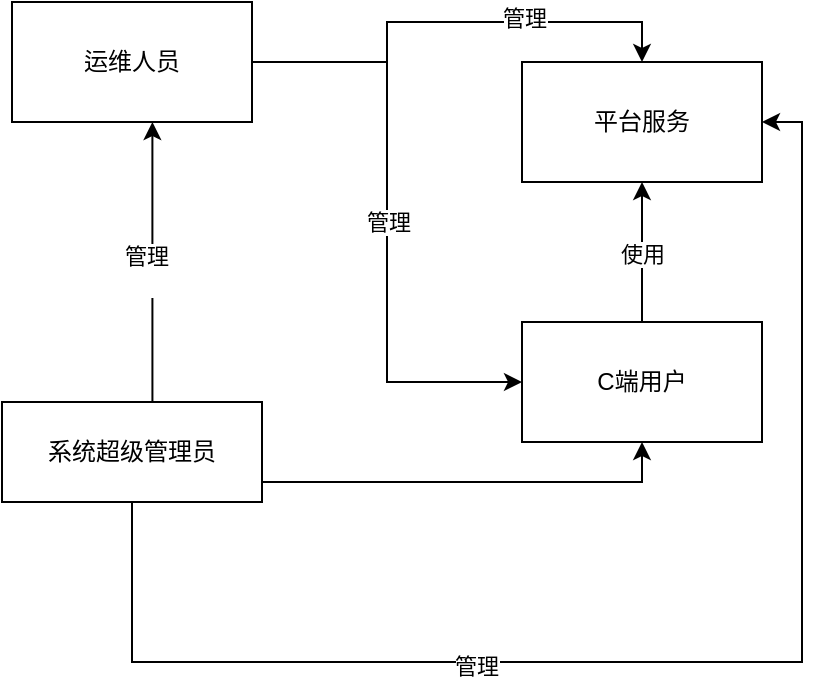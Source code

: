 <mxfile version="24.3.1" type="github">
  <diagram id="R2lEEEUBdFMjLlhIrx00" name="Page-1">
    <mxGraphModel dx="1188" dy="633" grid="1" gridSize="10" guides="1" tooltips="1" connect="1" arrows="1" fold="1" page="1" pageScale="1" pageWidth="850" pageHeight="1100" math="0" shadow="0" extFonts="Permanent Marker^https://fonts.googleapis.com/css?family=Permanent+Marker">
      <root>
        <mxCell id="0" />
        <mxCell id="1" parent="0" />
        <mxCell id="wOO2oih-19bR5QdUrCya-15" style="edgeStyle=orthogonalEdgeStyle;rounded=0;orthogonalLoop=1;jettySize=auto;html=1;entryX=0.5;entryY=1;entryDx=0;entryDy=0;" edge="1" parent="1" source="wOO2oih-19bR5QdUrCya-3" target="wOO2oih-19bR5QdUrCya-10">
          <mxGeometry relative="1" as="geometry">
            <Array as="points">
              <mxPoint x="450" y="340" />
            </Array>
          </mxGeometry>
        </mxCell>
        <mxCell id="wOO2oih-19bR5QdUrCya-20" style="edgeStyle=orthogonalEdgeStyle;rounded=0;orthogonalLoop=1;jettySize=auto;html=1;entryX=1;entryY=0.5;entryDx=0;entryDy=0;" edge="1" parent="1" source="wOO2oih-19bR5QdUrCya-3" target="wOO2oih-19bR5QdUrCya-12">
          <mxGeometry relative="1" as="geometry">
            <Array as="points">
              <mxPoint x="195" y="430" />
              <mxPoint x="530" y="430" />
              <mxPoint x="530" y="160" />
            </Array>
          </mxGeometry>
        </mxCell>
        <mxCell id="wOO2oih-19bR5QdUrCya-21" value="管理" style="edgeLabel;html=1;align=center;verticalAlign=middle;resizable=0;points=[];" vertex="1" connectable="0" parent="wOO2oih-19bR5QdUrCya-20">
          <mxGeometry x="-0.285" y="-2" relative="1" as="geometry">
            <mxPoint as="offset" />
          </mxGeometry>
        </mxCell>
        <mxCell id="wOO2oih-19bR5QdUrCya-3" value="系统超级管理员" style="rounded=0;whiteSpace=wrap;html=1;" vertex="1" parent="1">
          <mxGeometry x="130" y="300" width="130" height="50" as="geometry" />
        </mxCell>
        <mxCell id="wOO2oih-19bR5QdUrCya-14" style="edgeStyle=orthogonalEdgeStyle;rounded=0;orthogonalLoop=1;jettySize=auto;html=1;exitX=1;exitY=0.5;exitDx=0;exitDy=0;entryX=0;entryY=0.5;entryDx=0;entryDy=0;" edge="1" parent="1" source="wOO2oih-19bR5QdUrCya-4" target="wOO2oih-19bR5QdUrCya-10">
          <mxGeometry relative="1" as="geometry" />
        </mxCell>
        <mxCell id="wOO2oih-19bR5QdUrCya-16" value="管理" style="edgeLabel;html=1;align=center;verticalAlign=middle;resizable=0;points=[];" vertex="1" connectable="0" parent="wOO2oih-19bR5QdUrCya-14">
          <mxGeometry x="-0.004" relative="1" as="geometry">
            <mxPoint as="offset" />
          </mxGeometry>
        </mxCell>
        <mxCell id="wOO2oih-19bR5QdUrCya-18" style="edgeStyle=orthogonalEdgeStyle;rounded=0;orthogonalLoop=1;jettySize=auto;html=1;entryX=0.5;entryY=0;entryDx=0;entryDy=0;" edge="1" parent="1" source="wOO2oih-19bR5QdUrCya-4" target="wOO2oih-19bR5QdUrCya-12">
          <mxGeometry relative="1" as="geometry" />
        </mxCell>
        <mxCell id="wOO2oih-19bR5QdUrCya-19" value="管理" style="edgeLabel;html=1;align=center;verticalAlign=middle;resizable=0;points=[];" vertex="1" connectable="0" parent="wOO2oih-19bR5QdUrCya-18">
          <mxGeometry x="0.323" y="2" relative="1" as="geometry">
            <mxPoint as="offset" />
          </mxGeometry>
        </mxCell>
        <mxCell id="wOO2oih-19bR5QdUrCya-4" value="运维人员" style="rounded=0;whiteSpace=wrap;html=1;" vertex="1" parent="1">
          <mxGeometry x="135" y="100" width="120" height="60" as="geometry" />
        </mxCell>
        <mxCell id="wOO2oih-19bR5QdUrCya-5" style="edgeStyle=orthogonalEdgeStyle;rounded=0;orthogonalLoop=1;jettySize=auto;html=1;" edge="1" parent="1" target="wOO2oih-19bR5QdUrCya-4">
          <mxGeometry relative="1" as="geometry">
            <mxPoint x="205.22" y="299.64" as="sourcePoint" />
            <mxPoint x="194.78" y="220" as="targetPoint" />
            <Array as="points">
              <mxPoint x="205" y="200" />
              <mxPoint x="205" y="200" />
            </Array>
          </mxGeometry>
        </mxCell>
        <mxCell id="wOO2oih-19bR5QdUrCya-6" value="管理&lt;div&gt;&lt;br&gt;&lt;/div&gt;" style="edgeLabel;html=1;align=center;verticalAlign=middle;resizable=0;points=[];" vertex="1" connectable="0" parent="wOO2oih-19bR5QdUrCya-5">
          <mxGeometry x="-0.053" y="3" relative="1" as="geometry">
            <mxPoint as="offset" />
          </mxGeometry>
        </mxCell>
        <mxCell id="wOO2oih-19bR5QdUrCya-11" style="edgeStyle=orthogonalEdgeStyle;rounded=0;orthogonalLoop=1;jettySize=auto;html=1;" edge="1" parent="1" source="wOO2oih-19bR5QdUrCya-10" target="wOO2oih-19bR5QdUrCya-12">
          <mxGeometry relative="1" as="geometry">
            <mxPoint x="440" y="230" as="targetPoint" />
          </mxGeometry>
        </mxCell>
        <mxCell id="wOO2oih-19bR5QdUrCya-17" value="使用" style="edgeLabel;html=1;align=center;verticalAlign=middle;resizable=0;points=[];" vertex="1" connectable="0" parent="wOO2oih-19bR5QdUrCya-11">
          <mxGeometry x="-0.009" relative="1" as="geometry">
            <mxPoint as="offset" />
          </mxGeometry>
        </mxCell>
        <mxCell id="wOO2oih-19bR5QdUrCya-10" value="C端用户" style="rounded=0;whiteSpace=wrap;html=1;" vertex="1" parent="1">
          <mxGeometry x="390" y="260" width="120" height="60" as="geometry" />
        </mxCell>
        <mxCell id="wOO2oih-19bR5QdUrCya-12" value="平台服务" style="rounded=0;whiteSpace=wrap;html=1;" vertex="1" parent="1">
          <mxGeometry x="390" y="130" width="120" height="60" as="geometry" />
        </mxCell>
      </root>
    </mxGraphModel>
  </diagram>
</mxfile>
